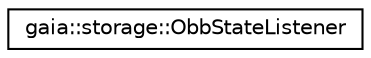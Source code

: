 digraph G
{
  edge [fontname="Helvetica",fontsize="10",labelfontname="Helvetica",labelfontsize="10"];
  node [fontname="Helvetica",fontsize="10",shape=record];
  rankdir=LR;
  Node1 [label="gaia::storage::ObbStateListener",height=0.2,width=0.4,color="black", fillcolor="white", style="filled",URL="$da/d8b/classgaia_1_1storage_1_1_obb_state_listener.html",tooltip="Used for receiving notifications from StorageManager about OBB file states."];
}
